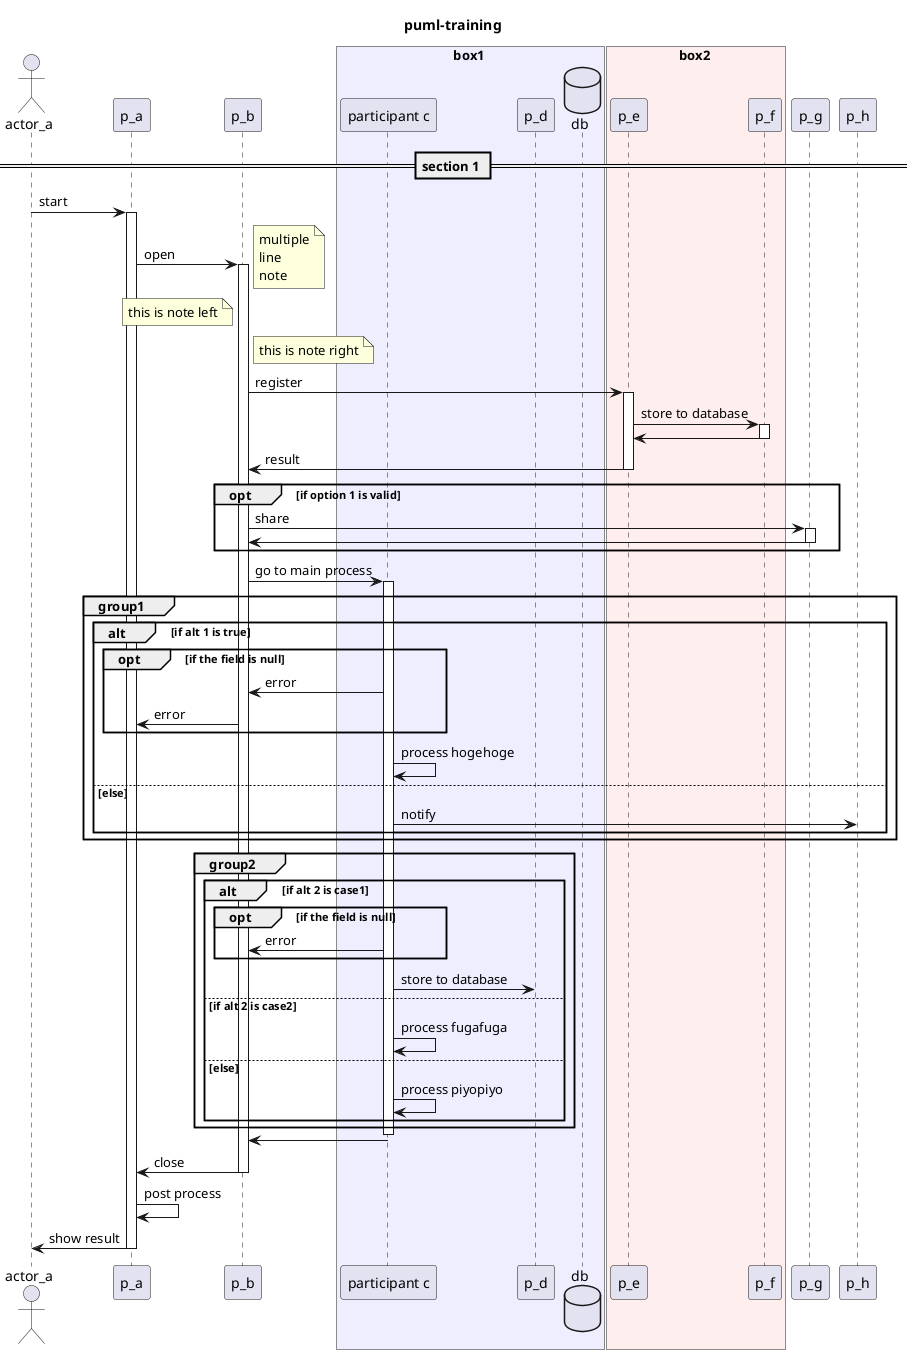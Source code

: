 @startuml uml1

title puml-training

actor actor_a
participant p_a
participant p_b
box box1 #eeeeff
participant "participant c" as p_c
participant p_d
database "db" as db
endbox
box box2 #ffeeee
participant p_e
participant p_f
endbox
participant p_g
participant p_h

== section 1 ==

actor_a -> p_a : start
activate p_a
  p_a -> p_b : open
  note right
    multiple
    line
    note
  end note
  note left p_b : this is note left
  note right p_b : this is note right
  activate p_b
    p_b -> p_e : register
    activate p_e
      p_e -> p_f : store to database
      activate p_f
        p_f -> p_e
      deactivate p_f
      p_e -> p_b : result
    deactivate p_e

    opt if option 1 is valid
      p_b -> p_g : share
      activate p_g
        p_g -> p_b
      deactivate p_g
    end opt

    p_b -> p_c : go to main process

    activate p_c
      group group1
        alt if alt 1 is true
          opt if the field is null
            p_c -> p_b : error
            p_b -> p_a : error
          end opt
          p_c -> p_c : process hogehoge
        else else
          p_c -> p_h : notify
        end alt
      end group

      group group2
        alt if alt 2 is case1
          opt if the field is null
            p_c -> p_b : error
          end opt
          p_c -> p_d : store to database
        else if alt 2 is case2
          p_c -> p_c : process fugafuga
        else else
          p_c -> p_c : process piyopiyo
        end alt
      end group
    deactivate p_c

    p_c -> p_b
    p_b -> p_a : close
  deactivate p_b
p_a -> p_a : post process
p_a -> actor_a : show result
deactivate p_a

@enduml
